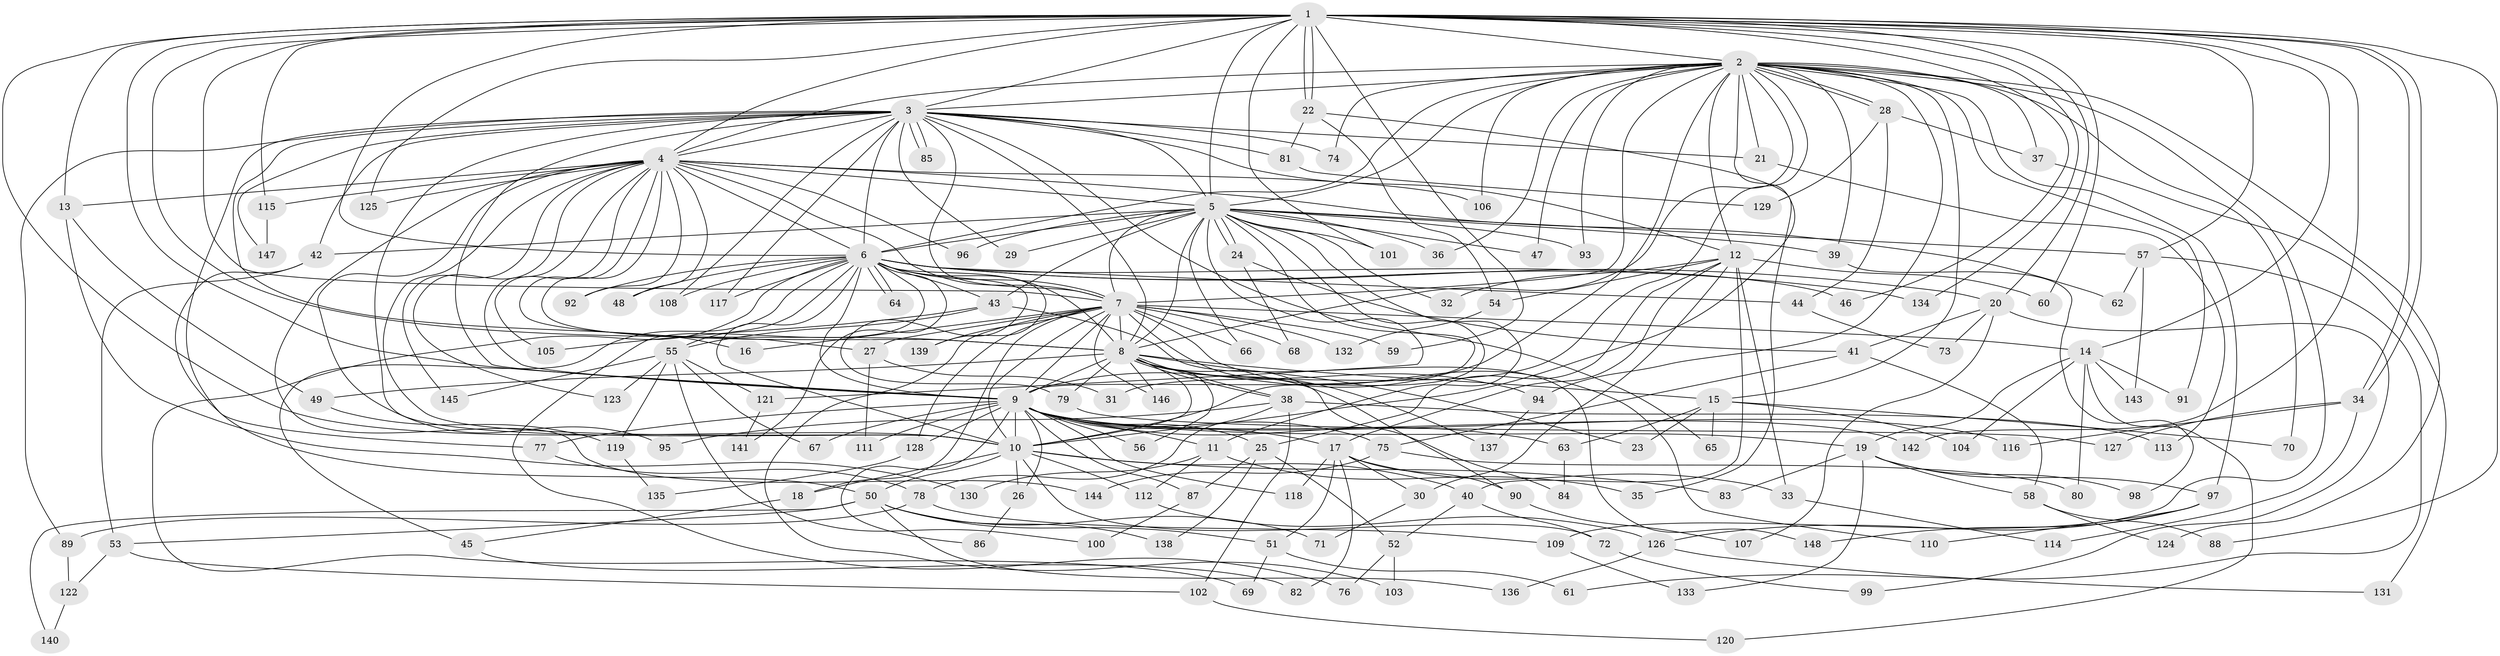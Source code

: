 // coarse degree distribution, {36: 0.008771929824561403, 24: 0.008771929824561403, 37: 0.008771929824561403, 20: 0.008771929824561403, 22: 0.008771929824561403, 25: 0.008771929824561403, 17: 0.008771929824561403, 15: 0.008771929824561403, 5: 0.05263157894736842, 11: 0.008771929824561403, 7: 0.008771929824561403, 6: 0.03508771929824561, 2: 0.5350877192982456, 8: 0.02631578947368421, 4: 0.07894736842105263, 10: 0.008771929824561403, 3: 0.16666666666666666, 1: 0.008771929824561403}
// Generated by graph-tools (version 1.1) at 2025/51/02/27/25 19:51:44]
// undirected, 148 vertices, 321 edges
graph export_dot {
graph [start="1"]
  node [color=gray90,style=filled];
  1;
  2;
  3;
  4;
  5;
  6;
  7;
  8;
  9;
  10;
  11;
  12;
  13;
  14;
  15;
  16;
  17;
  18;
  19;
  20;
  21;
  22;
  23;
  24;
  25;
  26;
  27;
  28;
  29;
  30;
  31;
  32;
  33;
  34;
  35;
  36;
  37;
  38;
  39;
  40;
  41;
  42;
  43;
  44;
  45;
  46;
  47;
  48;
  49;
  50;
  51;
  52;
  53;
  54;
  55;
  56;
  57;
  58;
  59;
  60;
  61;
  62;
  63;
  64;
  65;
  66;
  67;
  68;
  69;
  70;
  71;
  72;
  73;
  74;
  75;
  76;
  77;
  78;
  79;
  80;
  81;
  82;
  83;
  84;
  85;
  86;
  87;
  88;
  89;
  90;
  91;
  92;
  93;
  94;
  95;
  96;
  97;
  98;
  99;
  100;
  101;
  102;
  103;
  104;
  105;
  106;
  107;
  108;
  109;
  110;
  111;
  112;
  113;
  114;
  115;
  116;
  117;
  118;
  119;
  120;
  121;
  122;
  123;
  124;
  125;
  126;
  127;
  128;
  129;
  130;
  131;
  132;
  133;
  134;
  135;
  136;
  137;
  138;
  139;
  140;
  141;
  142;
  143;
  144;
  145;
  146;
  147;
  148;
  1 -- 2;
  1 -- 3;
  1 -- 4;
  1 -- 5;
  1 -- 6;
  1 -- 7;
  1 -- 8;
  1 -- 9;
  1 -- 10;
  1 -- 13;
  1 -- 14;
  1 -- 20;
  1 -- 22;
  1 -- 22;
  1 -- 34;
  1 -- 34;
  1 -- 46;
  1 -- 57;
  1 -- 59;
  1 -- 60;
  1 -- 88;
  1 -- 101;
  1 -- 115;
  1 -- 125;
  1 -- 134;
  1 -- 142;
  2 -- 3;
  2 -- 4;
  2 -- 5;
  2 -- 6;
  2 -- 7;
  2 -- 8;
  2 -- 9;
  2 -- 10;
  2 -- 12;
  2 -- 15;
  2 -- 21;
  2 -- 28;
  2 -- 28;
  2 -- 31;
  2 -- 36;
  2 -- 37;
  2 -- 39;
  2 -- 47;
  2 -- 70;
  2 -- 74;
  2 -- 91;
  2 -- 93;
  2 -- 94;
  2 -- 97;
  2 -- 106;
  2 -- 109;
  2 -- 124;
  3 -- 4;
  3 -- 5;
  3 -- 6;
  3 -- 7;
  3 -- 8;
  3 -- 9;
  3 -- 10;
  3 -- 12;
  3 -- 16;
  3 -- 21;
  3 -- 29;
  3 -- 42;
  3 -- 65;
  3 -- 74;
  3 -- 77;
  3 -- 81;
  3 -- 85;
  3 -- 85;
  3 -- 89;
  3 -- 108;
  3 -- 117;
  3 -- 147;
  4 -- 5;
  4 -- 6;
  4 -- 7;
  4 -- 8;
  4 -- 9;
  4 -- 10;
  4 -- 13;
  4 -- 27;
  4 -- 48;
  4 -- 62;
  4 -- 92;
  4 -- 95;
  4 -- 96;
  4 -- 105;
  4 -- 106;
  4 -- 115;
  4 -- 123;
  4 -- 125;
  4 -- 144;
  4 -- 145;
  5 -- 6;
  5 -- 7;
  5 -- 8;
  5 -- 9;
  5 -- 10;
  5 -- 11;
  5 -- 24;
  5 -- 24;
  5 -- 29;
  5 -- 32;
  5 -- 36;
  5 -- 39;
  5 -- 42;
  5 -- 43;
  5 -- 47;
  5 -- 57;
  5 -- 66;
  5 -- 93;
  5 -- 96;
  5 -- 101;
  5 -- 121;
  6 -- 7;
  6 -- 8;
  6 -- 9;
  6 -- 10;
  6 -- 20;
  6 -- 43;
  6 -- 44;
  6 -- 45;
  6 -- 46;
  6 -- 48;
  6 -- 55;
  6 -- 64;
  6 -- 64;
  6 -- 69;
  6 -- 76;
  6 -- 79;
  6 -- 92;
  6 -- 108;
  6 -- 117;
  6 -- 134;
  6 -- 139;
  6 -- 141;
  7 -- 8;
  7 -- 9;
  7 -- 10;
  7 -- 14;
  7 -- 16;
  7 -- 18;
  7 -- 27;
  7 -- 59;
  7 -- 66;
  7 -- 68;
  7 -- 90;
  7 -- 103;
  7 -- 110;
  7 -- 128;
  7 -- 132;
  7 -- 139;
  7 -- 146;
  8 -- 9;
  8 -- 10;
  8 -- 15;
  8 -- 23;
  8 -- 38;
  8 -- 38;
  8 -- 49;
  8 -- 56;
  8 -- 79;
  8 -- 84;
  8 -- 94;
  8 -- 137;
  8 -- 146;
  9 -- 10;
  9 -- 11;
  9 -- 17;
  9 -- 19;
  9 -- 25;
  9 -- 26;
  9 -- 56;
  9 -- 63;
  9 -- 67;
  9 -- 75;
  9 -- 77;
  9 -- 86;
  9 -- 87;
  9 -- 111;
  9 -- 116;
  9 -- 118;
  9 -- 128;
  9 -- 142;
  10 -- 18;
  10 -- 26;
  10 -- 40;
  10 -- 50;
  10 -- 72;
  10 -- 83;
  10 -- 112;
  11 -- 35;
  11 -- 112;
  11 -- 130;
  12 -- 17;
  12 -- 25;
  12 -- 30;
  12 -- 32;
  12 -- 33;
  12 -- 40;
  12 -- 54;
  12 -- 60;
  13 -- 49;
  13 -- 130;
  14 -- 19;
  14 -- 80;
  14 -- 91;
  14 -- 104;
  14 -- 120;
  14 -- 143;
  15 -- 23;
  15 -- 63;
  15 -- 65;
  15 -- 70;
  15 -- 104;
  17 -- 30;
  17 -- 33;
  17 -- 51;
  17 -- 82;
  17 -- 90;
  17 -- 118;
  18 -- 45;
  19 -- 58;
  19 -- 83;
  19 -- 97;
  19 -- 98;
  19 -- 133;
  20 -- 41;
  20 -- 73;
  20 -- 99;
  20 -- 107;
  21 -- 113;
  22 -- 35;
  22 -- 54;
  22 -- 81;
  24 -- 41;
  24 -- 68;
  25 -- 52;
  25 -- 87;
  25 -- 138;
  26 -- 86;
  27 -- 31;
  27 -- 111;
  28 -- 37;
  28 -- 44;
  28 -- 129;
  30 -- 71;
  33 -- 114;
  34 -- 114;
  34 -- 116;
  34 -- 127;
  37 -- 131;
  38 -- 78;
  38 -- 95;
  38 -- 102;
  38 -- 113;
  39 -- 98;
  40 -- 52;
  40 -- 72;
  41 -- 58;
  41 -- 75;
  42 -- 50;
  42 -- 53;
  43 -- 55;
  43 -- 105;
  43 -- 148;
  44 -- 73;
  45 -- 82;
  49 -- 119;
  50 -- 51;
  50 -- 53;
  50 -- 71;
  50 -- 136;
  50 -- 138;
  50 -- 140;
  51 -- 61;
  51 -- 69;
  52 -- 76;
  52 -- 103;
  53 -- 102;
  53 -- 122;
  54 -- 132;
  55 -- 67;
  55 -- 100;
  55 -- 119;
  55 -- 121;
  55 -- 123;
  55 -- 145;
  57 -- 61;
  57 -- 62;
  57 -- 143;
  58 -- 88;
  58 -- 124;
  63 -- 84;
  72 -- 99;
  75 -- 80;
  75 -- 144;
  77 -- 78;
  78 -- 89;
  78 -- 109;
  79 -- 127;
  81 -- 129;
  87 -- 100;
  89 -- 122;
  90 -- 107;
  94 -- 137;
  97 -- 110;
  97 -- 126;
  97 -- 148;
  102 -- 120;
  109 -- 133;
  112 -- 126;
  115 -- 147;
  119 -- 135;
  121 -- 141;
  122 -- 140;
  126 -- 131;
  126 -- 136;
  128 -- 135;
}
